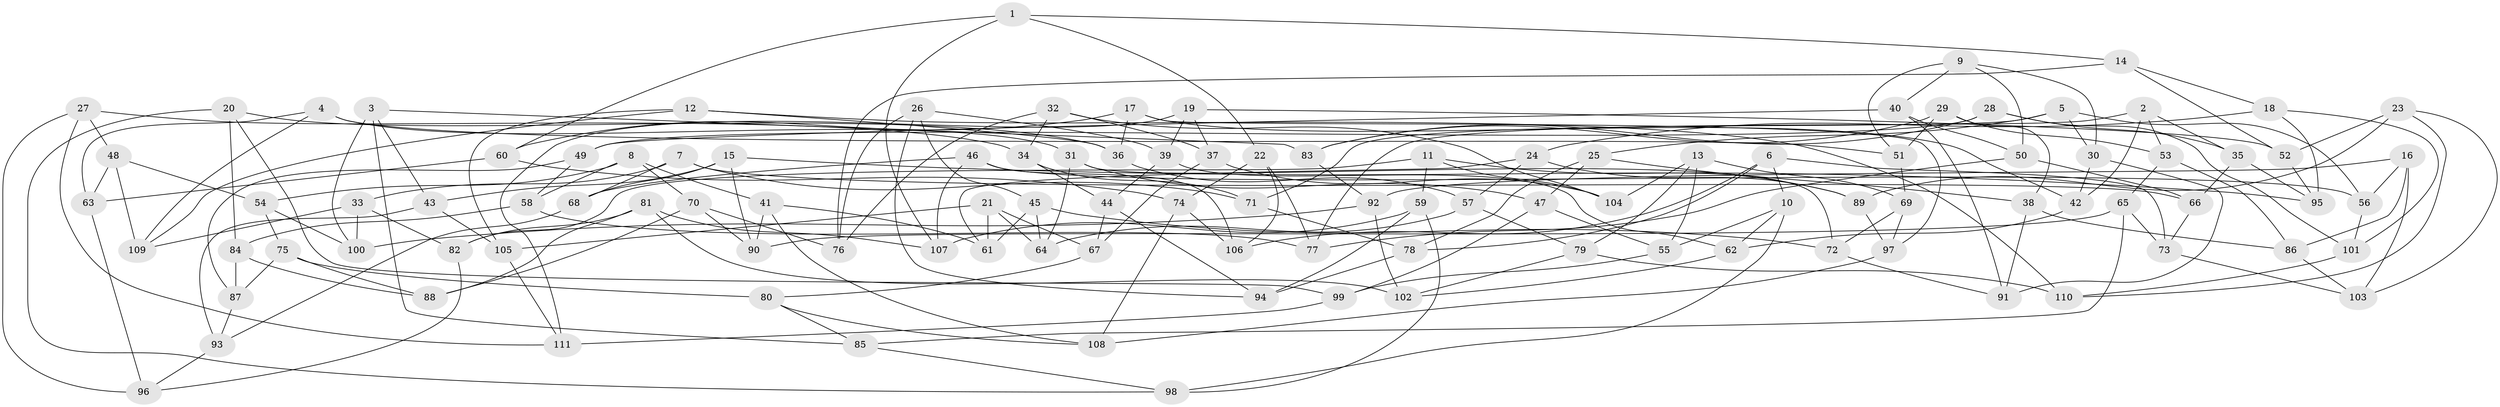 // coarse degree distribution, {4: 0.43661971830985913, 6: 0.5070422535211268, 5: 0.04225352112676056, 3: 0.014084507042253521}
// Generated by graph-tools (version 1.1) at 2025/42/03/06/25 10:42:19]
// undirected, 111 vertices, 222 edges
graph export_dot {
graph [start="1"]
  node [color=gray90,style=filled];
  1;
  2;
  3;
  4;
  5;
  6;
  7;
  8;
  9;
  10;
  11;
  12;
  13;
  14;
  15;
  16;
  17;
  18;
  19;
  20;
  21;
  22;
  23;
  24;
  25;
  26;
  27;
  28;
  29;
  30;
  31;
  32;
  33;
  34;
  35;
  36;
  37;
  38;
  39;
  40;
  41;
  42;
  43;
  44;
  45;
  46;
  47;
  48;
  49;
  50;
  51;
  52;
  53;
  54;
  55;
  56;
  57;
  58;
  59;
  60;
  61;
  62;
  63;
  64;
  65;
  66;
  67;
  68;
  69;
  70;
  71;
  72;
  73;
  74;
  75;
  76;
  77;
  78;
  79;
  80;
  81;
  82;
  83;
  84;
  85;
  86;
  87;
  88;
  89;
  90;
  91;
  92;
  93;
  94;
  95;
  96;
  97;
  98;
  99;
  100;
  101;
  102;
  103;
  104;
  105;
  106;
  107;
  108;
  109;
  110;
  111;
  1 -- 107;
  1 -- 14;
  1 -- 22;
  1 -- 60;
  2 -- 35;
  2 -- 77;
  2 -- 42;
  2 -- 53;
  3 -- 85;
  3 -- 100;
  3 -- 43;
  3 -- 83;
  4 -- 51;
  4 -- 63;
  4 -- 109;
  4 -- 31;
  5 -- 71;
  5 -- 56;
  5 -- 25;
  5 -- 30;
  6 -- 78;
  6 -- 73;
  6 -- 106;
  6 -- 10;
  7 -- 71;
  7 -- 66;
  7 -- 33;
  7 -- 68;
  8 -- 54;
  8 -- 58;
  8 -- 41;
  8 -- 70;
  9 -- 50;
  9 -- 51;
  9 -- 30;
  9 -- 40;
  10 -- 98;
  10 -- 62;
  10 -- 55;
  11 -- 82;
  11 -- 89;
  11 -- 104;
  11 -- 59;
  12 -- 109;
  12 -- 110;
  12 -- 105;
  12 -- 36;
  13 -- 69;
  13 -- 104;
  13 -- 55;
  13 -- 79;
  14 -- 18;
  14 -- 76;
  14 -- 52;
  15 -- 90;
  15 -- 95;
  15 -- 68;
  15 -- 43;
  16 -- 86;
  16 -- 103;
  16 -- 56;
  16 -- 92;
  17 -- 60;
  17 -- 97;
  17 -- 36;
  17 -- 42;
  18 -- 95;
  18 -- 101;
  18 -- 24;
  19 -- 39;
  19 -- 37;
  19 -- 52;
  19 -- 111;
  20 -- 98;
  20 -- 84;
  20 -- 99;
  20 -- 36;
  21 -- 64;
  21 -- 105;
  21 -- 67;
  21 -- 61;
  22 -- 106;
  22 -- 74;
  22 -- 77;
  23 -- 110;
  23 -- 52;
  23 -- 103;
  23 -- 89;
  24 -- 57;
  24 -- 89;
  24 -- 61;
  25 -- 47;
  25 -- 78;
  25 -- 38;
  26 -- 76;
  26 -- 94;
  26 -- 45;
  26 -- 39;
  27 -- 34;
  27 -- 96;
  27 -- 111;
  27 -- 48;
  28 -- 83;
  28 -- 49;
  28 -- 101;
  28 -- 35;
  29 -- 53;
  29 -- 51;
  29 -- 83;
  29 -- 38;
  30 -- 42;
  30 -- 91;
  31 -- 47;
  31 -- 72;
  31 -- 64;
  32 -- 34;
  32 -- 37;
  32 -- 76;
  32 -- 104;
  33 -- 100;
  33 -- 82;
  33 -- 109;
  34 -- 71;
  34 -- 44;
  35 -- 95;
  35 -- 66;
  36 -- 57;
  37 -- 67;
  37 -- 104;
  38 -- 86;
  38 -- 91;
  39 -- 62;
  39 -- 44;
  40 -- 49;
  40 -- 50;
  40 -- 91;
  41 -- 61;
  41 -- 108;
  41 -- 90;
  42 -- 62;
  43 -- 93;
  43 -- 105;
  44 -- 94;
  44 -- 67;
  45 -- 72;
  45 -- 64;
  45 -- 61;
  46 -- 56;
  46 -- 106;
  46 -- 68;
  46 -- 107;
  47 -- 99;
  47 -- 55;
  48 -- 109;
  48 -- 63;
  48 -- 54;
  49 -- 58;
  49 -- 87;
  50 -- 66;
  50 -- 77;
  51 -- 69;
  52 -- 95;
  53 -- 65;
  53 -- 86;
  54 -- 75;
  54 -- 100;
  55 -- 99;
  56 -- 101;
  57 -- 79;
  57 -- 64;
  58 -- 84;
  58 -- 77;
  59 -- 107;
  59 -- 94;
  59 -- 98;
  60 -- 74;
  60 -- 63;
  62 -- 102;
  63 -- 96;
  65 -- 90;
  65 -- 85;
  65 -- 73;
  66 -- 73;
  67 -- 80;
  68 -- 93;
  69 -- 97;
  69 -- 72;
  70 -- 88;
  70 -- 76;
  70 -- 90;
  71 -- 78;
  72 -- 91;
  73 -- 103;
  74 -- 106;
  74 -- 108;
  75 -- 88;
  75 -- 80;
  75 -- 87;
  78 -- 94;
  79 -- 102;
  79 -- 110;
  80 -- 108;
  80 -- 85;
  81 -- 88;
  81 -- 107;
  81 -- 82;
  81 -- 102;
  82 -- 96;
  83 -- 92;
  84 -- 87;
  84 -- 88;
  85 -- 98;
  86 -- 103;
  87 -- 93;
  89 -- 97;
  92 -- 100;
  92 -- 102;
  93 -- 96;
  97 -- 108;
  99 -- 111;
  101 -- 110;
  105 -- 111;
}
